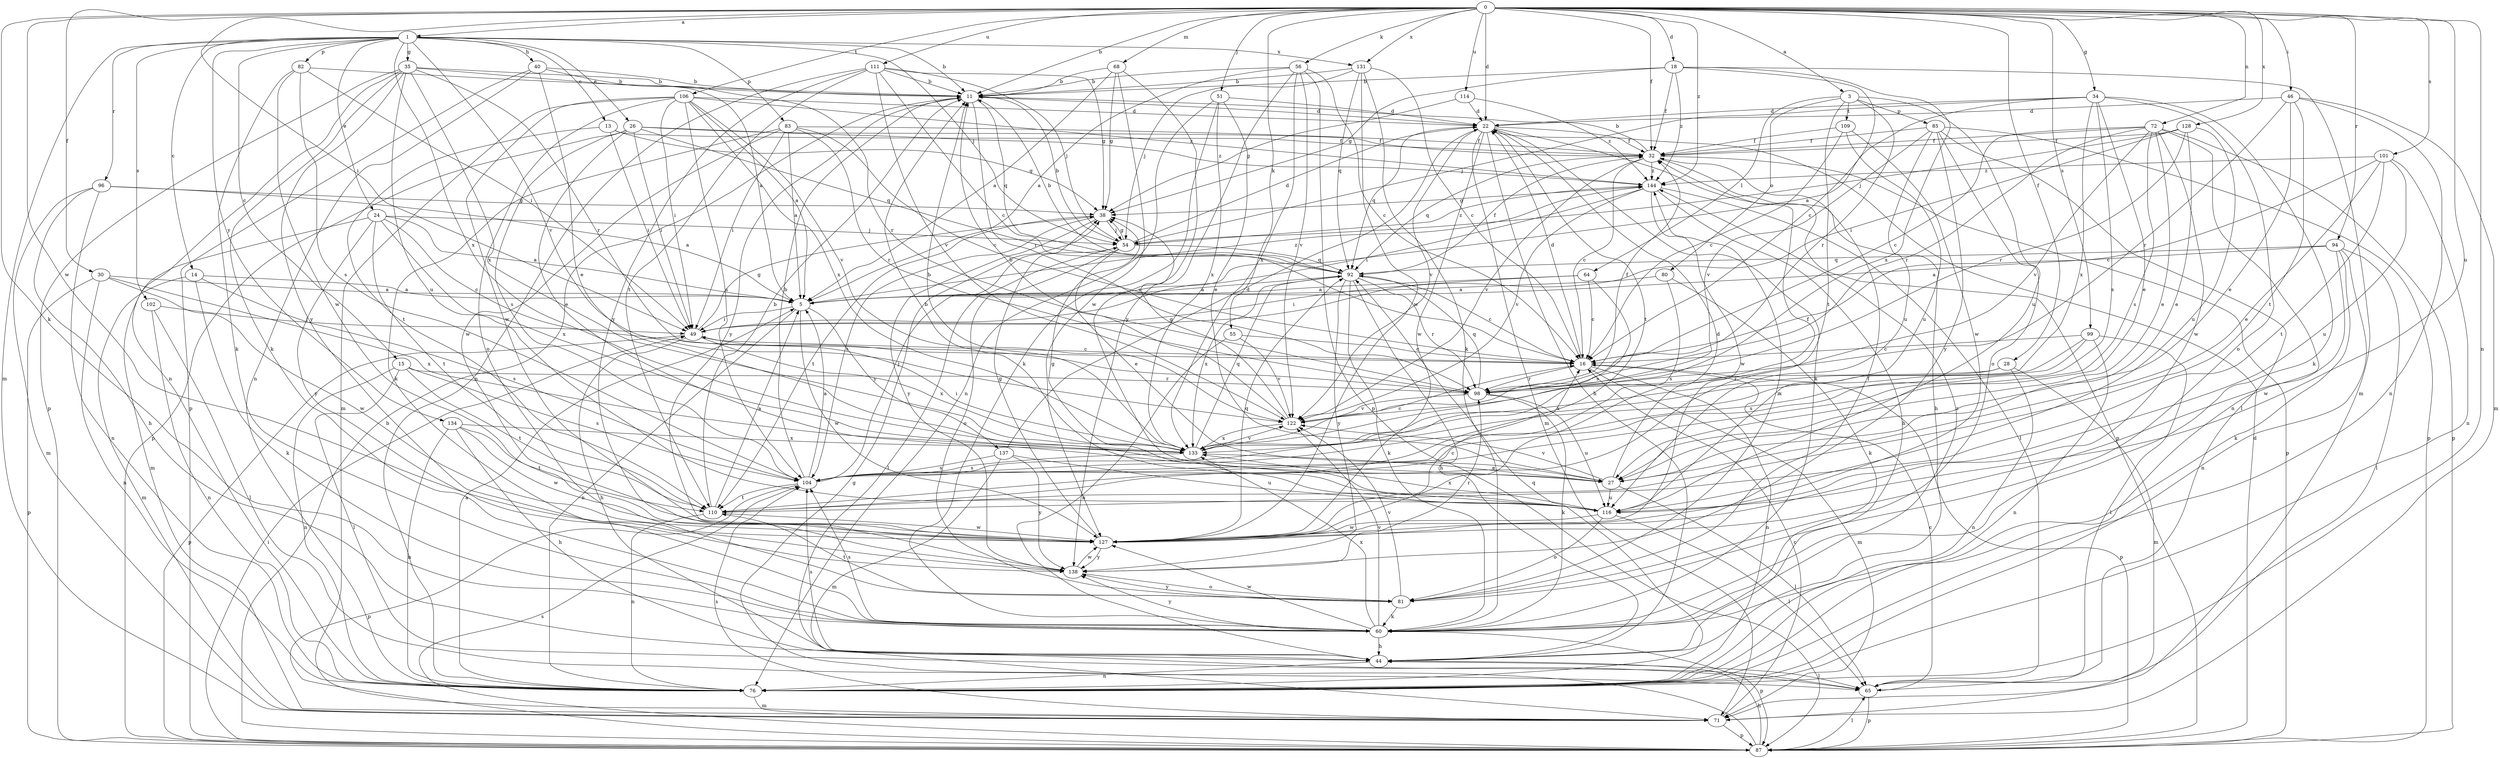 strict digraph  {
0;
1;
3;
5;
11;
13;
14;
15;
16;
18;
22;
24;
26;
27;
28;
30;
32;
34;
35;
38;
40;
44;
46;
49;
51;
54;
55;
56;
60;
64;
65;
68;
71;
72;
76;
80;
81;
82;
83;
85;
87;
92;
94;
96;
98;
99;
101;
102;
104;
106;
109;
110;
111;
114;
116;
122;
127;
128;
131;
133;
134;
137;
138;
144;
0 -> 1  [label=a];
0 -> 3  [label=a];
0 -> 11  [label=b];
0 -> 18  [label=d];
0 -> 22  [label=d];
0 -> 28  [label=f];
0 -> 30  [label=f];
0 -> 32  [label=f];
0 -> 34  [label=g];
0 -> 46  [label=i];
0 -> 49  [label=i];
0 -> 51  [label=j];
0 -> 55  [label=k];
0 -> 56  [label=k];
0 -> 60  [label=k];
0 -> 68  [label=m];
0 -> 72  [label=n];
0 -> 76  [label=n];
0 -> 94  [label=r];
0 -> 99  [label=s];
0 -> 101  [label=s];
0 -> 106  [label=t];
0 -> 111  [label=u];
0 -> 114  [label=u];
0 -> 116  [label=u];
0 -> 127  [label=w];
0 -> 128  [label=x];
0 -> 131  [label=x];
0 -> 144  [label=z];
1 -> 11  [label=b];
1 -> 13  [label=c];
1 -> 14  [label=c];
1 -> 15  [label=c];
1 -> 24  [label=e];
1 -> 26  [label=e];
1 -> 35  [label=g];
1 -> 40  [label=h];
1 -> 54  [label=j];
1 -> 71  [label=m];
1 -> 82  [label=p];
1 -> 83  [label=p];
1 -> 96  [label=r];
1 -> 102  [label=s];
1 -> 122  [label=v];
1 -> 131  [label=x];
1 -> 133  [label=x];
1 -> 134  [label=y];
3 -> 64  [label=l];
3 -> 80  [label=o];
3 -> 85  [label=p];
3 -> 98  [label=r];
3 -> 109  [label=t];
3 -> 110  [label=t];
3 -> 116  [label=u];
5 -> 49  [label=i];
5 -> 76  [label=n];
5 -> 127  [label=w];
5 -> 137  [label=y];
5 -> 144  [label=z];
11 -> 22  [label=d];
11 -> 92  [label=q];
11 -> 98  [label=r];
11 -> 138  [label=y];
13 -> 32  [label=f];
13 -> 38  [label=g];
13 -> 49  [label=i];
13 -> 110  [label=t];
14 -> 5  [label=a];
14 -> 60  [label=k];
14 -> 71  [label=m];
14 -> 104  [label=s];
15 -> 65  [label=l];
15 -> 76  [label=n];
15 -> 98  [label=r];
15 -> 104  [label=s];
15 -> 110  [label=t];
16 -> 22  [label=d];
16 -> 71  [label=m];
16 -> 76  [label=n];
16 -> 87  [label=p];
16 -> 98  [label=r];
18 -> 11  [label=b];
18 -> 16  [label=c];
18 -> 32  [label=f];
18 -> 38  [label=g];
18 -> 71  [label=m];
18 -> 133  [label=x];
18 -> 144  [label=z];
22 -> 32  [label=f];
22 -> 44  [label=h];
22 -> 60  [label=k];
22 -> 71  [label=m];
22 -> 87  [label=p];
22 -> 92  [label=q];
22 -> 110  [label=t];
22 -> 122  [label=v];
22 -> 127  [label=w];
24 -> 5  [label=a];
24 -> 16  [label=c];
24 -> 54  [label=j];
24 -> 71  [label=m];
24 -> 110  [label=t];
24 -> 133  [label=x];
24 -> 138  [label=y];
26 -> 27  [label=e];
26 -> 32  [label=f];
26 -> 49  [label=i];
26 -> 87  [label=p];
26 -> 92  [label=q];
26 -> 104  [label=s];
26 -> 144  [label=z];
27 -> 32  [label=f];
27 -> 65  [label=l];
27 -> 116  [label=u];
27 -> 122  [label=v];
28 -> 71  [label=m];
28 -> 76  [label=n];
28 -> 98  [label=r];
28 -> 133  [label=x];
30 -> 5  [label=a];
30 -> 76  [label=n];
30 -> 87  [label=p];
30 -> 127  [label=w];
30 -> 133  [label=x];
32 -> 11  [label=b];
32 -> 16  [label=c];
32 -> 44  [label=h];
32 -> 87  [label=p];
32 -> 92  [label=q];
32 -> 122  [label=v];
32 -> 144  [label=z];
34 -> 5  [label=a];
34 -> 22  [label=d];
34 -> 27  [label=e];
34 -> 54  [label=j];
34 -> 60  [label=k];
34 -> 81  [label=o];
34 -> 104  [label=s];
34 -> 133  [label=x];
35 -> 5  [label=a];
35 -> 11  [label=b];
35 -> 60  [label=k];
35 -> 76  [label=n];
35 -> 87  [label=p];
35 -> 98  [label=r];
35 -> 116  [label=u];
35 -> 133  [label=x];
35 -> 138  [label=y];
38 -> 54  [label=j];
38 -> 104  [label=s];
38 -> 110  [label=t];
38 -> 138  [label=y];
40 -> 11  [label=b];
40 -> 27  [label=e];
40 -> 76  [label=n];
40 -> 87  [label=p];
40 -> 98  [label=r];
44 -> 65  [label=l];
44 -> 76  [label=n];
44 -> 104  [label=s];
46 -> 22  [label=d];
46 -> 27  [label=e];
46 -> 71  [label=m];
46 -> 76  [label=n];
46 -> 98  [label=r];
46 -> 110  [label=t];
49 -> 16  [label=c];
49 -> 38  [label=g];
49 -> 44  [label=h];
49 -> 87  [label=p];
49 -> 133  [label=x];
51 -> 22  [label=d];
51 -> 27  [label=e];
51 -> 60  [label=k];
51 -> 76  [label=n];
51 -> 133  [label=x];
54 -> 11  [label=b];
54 -> 22  [label=d];
54 -> 27  [label=e];
54 -> 38  [label=g];
54 -> 65  [label=l];
54 -> 81  [label=o];
54 -> 92  [label=q];
54 -> 144  [label=z];
55 -> 16  [label=c];
55 -> 44  [label=h];
55 -> 122  [label=v];
56 -> 5  [label=a];
56 -> 11  [label=b];
56 -> 16  [label=c];
56 -> 87  [label=p];
56 -> 122  [label=v];
56 -> 133  [label=x];
56 -> 138  [label=y];
60 -> 44  [label=h];
60 -> 87  [label=p];
60 -> 104  [label=s];
60 -> 122  [label=v];
60 -> 127  [label=w];
60 -> 133  [label=x];
60 -> 138  [label=y];
60 -> 144  [label=z];
64 -> 5  [label=a];
64 -> 16  [label=c];
64 -> 49  [label=i];
64 -> 104  [label=s];
65 -> 16  [label=c];
65 -> 87  [label=p];
68 -> 5  [label=a];
68 -> 11  [label=b];
68 -> 38  [label=g];
68 -> 116  [label=u];
68 -> 127  [label=w];
71 -> 16  [label=c];
71 -> 87  [label=p];
71 -> 104  [label=s];
72 -> 16  [label=c];
72 -> 27  [label=e];
72 -> 32  [label=f];
72 -> 76  [label=n];
72 -> 87  [label=p];
72 -> 98  [label=r];
72 -> 104  [label=s];
72 -> 122  [label=v];
72 -> 127  [label=w];
76 -> 5  [label=a];
76 -> 71  [label=m];
76 -> 92  [label=q];
80 -> 5  [label=a];
80 -> 60  [label=k];
80 -> 104  [label=s];
81 -> 32  [label=f];
81 -> 60  [label=k];
81 -> 110  [label=t];
81 -> 122  [label=v];
81 -> 138  [label=y];
81 -> 144  [label=z];
82 -> 11  [label=b];
82 -> 49  [label=i];
82 -> 60  [label=k];
82 -> 104  [label=s];
82 -> 127  [label=w];
83 -> 5  [label=a];
83 -> 16  [label=c];
83 -> 32  [label=f];
83 -> 49  [label=i];
83 -> 60  [label=k];
83 -> 98  [label=r];
83 -> 127  [label=w];
85 -> 32  [label=f];
85 -> 65  [label=l];
85 -> 81  [label=o];
85 -> 87  [label=p];
85 -> 116  [label=u];
85 -> 122  [label=v];
85 -> 138  [label=y];
87 -> 11  [label=b];
87 -> 22  [label=d];
87 -> 38  [label=g];
87 -> 44  [label=h];
87 -> 49  [label=i];
87 -> 65  [label=l];
87 -> 104  [label=s];
92 -> 5  [label=a];
92 -> 11  [label=b];
92 -> 16  [label=c];
92 -> 32  [label=f];
92 -> 44  [label=h];
92 -> 60  [label=k];
92 -> 98  [label=r];
92 -> 133  [label=x];
92 -> 138  [label=y];
94 -> 5  [label=a];
94 -> 60  [label=k];
94 -> 65  [label=l];
94 -> 76  [label=n];
94 -> 92  [label=q];
94 -> 127  [label=w];
96 -> 5  [label=a];
96 -> 38  [label=g];
96 -> 44  [label=h];
96 -> 71  [label=m];
96 -> 76  [label=n];
98 -> 32  [label=f];
98 -> 60  [label=k];
98 -> 92  [label=q];
98 -> 116  [label=u];
98 -> 122  [label=v];
99 -> 16  [label=c];
99 -> 65  [label=l];
99 -> 76  [label=n];
99 -> 104  [label=s];
99 -> 133  [label=x];
101 -> 16  [label=c];
101 -> 27  [label=e];
101 -> 76  [label=n];
101 -> 110  [label=t];
101 -> 116  [label=u];
101 -> 144  [label=z];
102 -> 49  [label=i];
102 -> 65  [label=l];
102 -> 76  [label=n];
104 -> 5  [label=a];
104 -> 11  [label=b];
104 -> 54  [label=j];
104 -> 87  [label=p];
104 -> 110  [label=t];
106 -> 5  [label=a];
106 -> 22  [label=d];
106 -> 49  [label=i];
106 -> 71  [label=m];
106 -> 81  [label=o];
106 -> 104  [label=s];
106 -> 122  [label=v];
106 -> 127  [label=w];
106 -> 133  [label=x];
106 -> 144  [label=z];
109 -> 16  [label=c];
109 -> 32  [label=f];
109 -> 116  [label=u];
109 -> 127  [label=w];
110 -> 5  [label=a];
110 -> 11  [label=b];
110 -> 76  [label=n];
110 -> 127  [label=w];
111 -> 11  [label=b];
111 -> 16  [label=c];
111 -> 38  [label=g];
111 -> 54  [label=j];
111 -> 76  [label=n];
111 -> 110  [label=t];
111 -> 122  [label=v];
111 -> 138  [label=y];
114 -> 22  [label=d];
114 -> 38  [label=g];
114 -> 144  [label=z];
116 -> 11  [label=b];
116 -> 38  [label=g];
116 -> 65  [label=l];
116 -> 81  [label=o];
116 -> 127  [label=w];
116 -> 133  [label=x];
122 -> 11  [label=b];
122 -> 38  [label=g];
122 -> 133  [label=x];
127 -> 16  [label=c];
127 -> 22  [label=d];
127 -> 38  [label=g];
127 -> 92  [label=q];
127 -> 138  [label=y];
128 -> 27  [label=e];
128 -> 32  [label=f];
128 -> 49  [label=i];
128 -> 54  [label=j];
128 -> 98  [label=r];
128 -> 116  [label=u];
131 -> 11  [label=b];
131 -> 16  [label=c];
131 -> 54  [label=j];
131 -> 60  [label=k];
131 -> 92  [label=q];
131 -> 127  [label=w];
133 -> 11  [label=b];
133 -> 16  [label=c];
133 -> 27  [label=e];
133 -> 49  [label=i];
133 -> 92  [label=q];
133 -> 104  [label=s];
133 -> 122  [label=v];
134 -> 44  [label=h];
134 -> 76  [label=n];
134 -> 110  [label=t];
134 -> 127  [label=w];
134 -> 133  [label=x];
137 -> 22  [label=d];
137 -> 71  [label=m];
137 -> 104  [label=s];
137 -> 116  [label=u];
137 -> 138  [label=y];
138 -> 81  [label=o];
138 -> 98  [label=r];
138 -> 127  [label=w];
144 -> 38  [label=g];
144 -> 44  [label=h];
144 -> 49  [label=i];
144 -> 65  [label=l];
144 -> 122  [label=v];
144 -> 127  [label=w];
}
